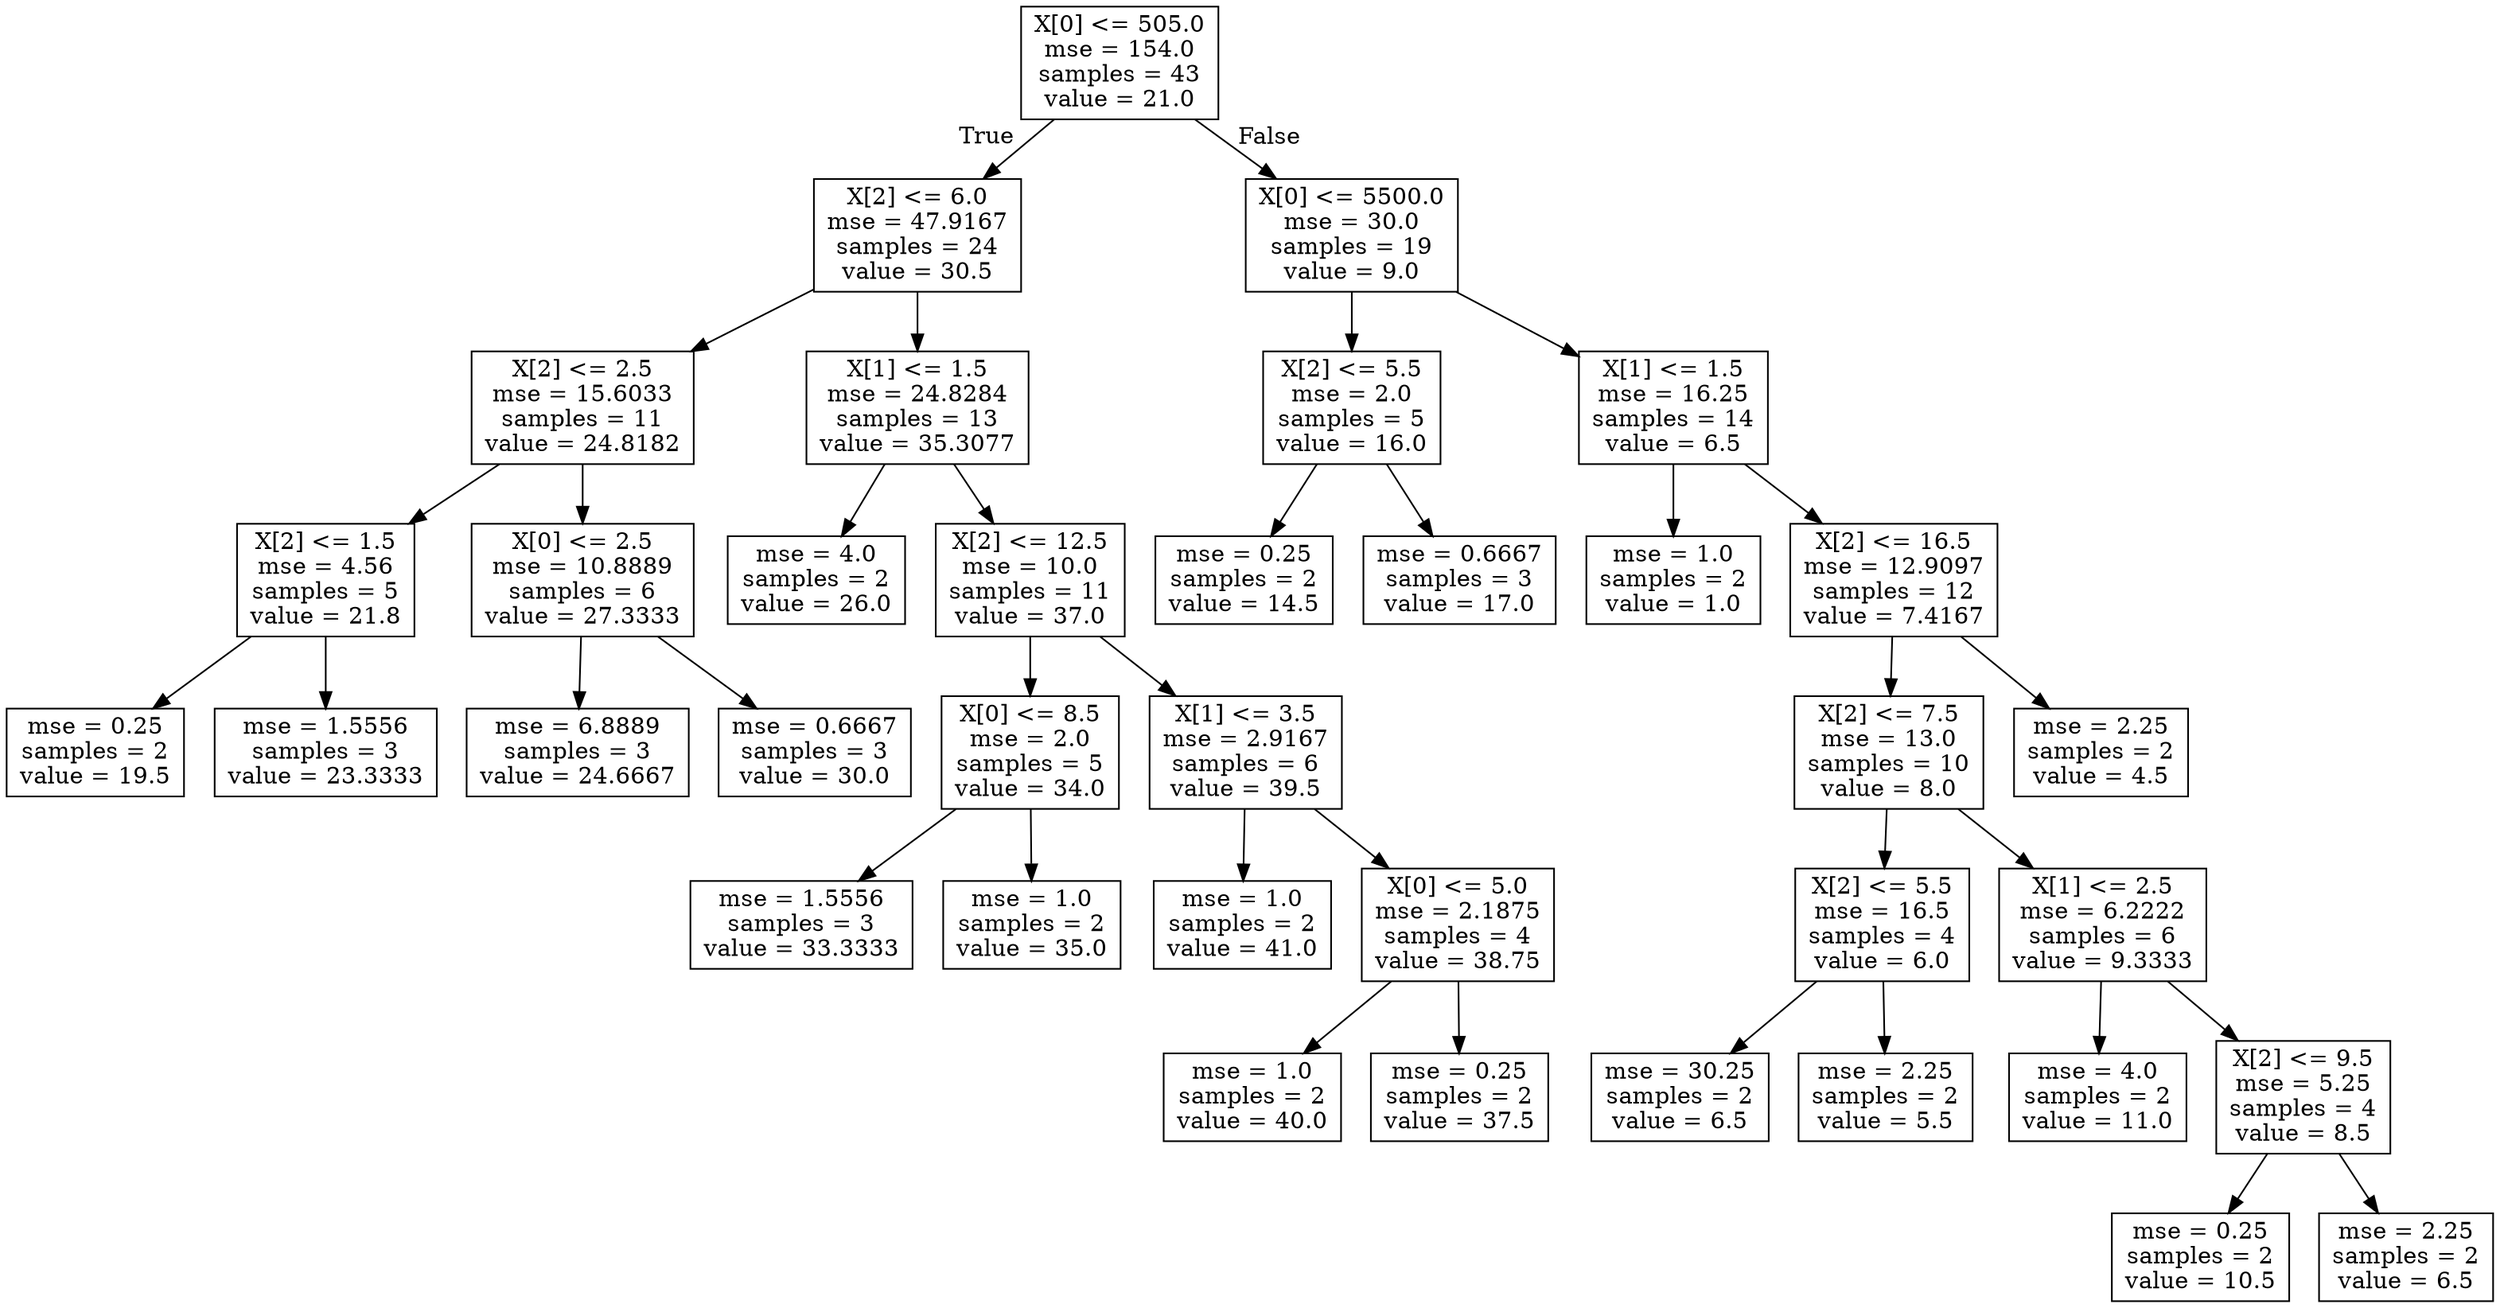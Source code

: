 digraph Tree {
node [shape=box] ;
0 [label="X[0] <= 505.0\nmse = 154.0\nsamples = 43\nvalue = 21.0"] ;
1 [label="X[2] <= 6.0\nmse = 47.9167\nsamples = 24\nvalue = 30.5"] ;
0 -> 1 [labeldistance=2.5, labelangle=45, headlabel="True"] ;
2 [label="X[2] <= 2.5\nmse = 15.6033\nsamples = 11\nvalue = 24.8182"] ;
1 -> 2 ;
3 [label="X[2] <= 1.5\nmse = 4.56\nsamples = 5\nvalue = 21.8"] ;
2 -> 3 ;
4 [label="mse = 0.25\nsamples = 2\nvalue = 19.5"] ;
3 -> 4 ;
5 [label="mse = 1.5556\nsamples = 3\nvalue = 23.3333"] ;
3 -> 5 ;
6 [label="X[0] <= 2.5\nmse = 10.8889\nsamples = 6\nvalue = 27.3333"] ;
2 -> 6 ;
7 [label="mse = 6.8889\nsamples = 3\nvalue = 24.6667"] ;
6 -> 7 ;
8 [label="mse = 0.6667\nsamples = 3\nvalue = 30.0"] ;
6 -> 8 ;
9 [label="X[1] <= 1.5\nmse = 24.8284\nsamples = 13\nvalue = 35.3077"] ;
1 -> 9 ;
10 [label="mse = 4.0\nsamples = 2\nvalue = 26.0"] ;
9 -> 10 ;
11 [label="X[2] <= 12.5\nmse = 10.0\nsamples = 11\nvalue = 37.0"] ;
9 -> 11 ;
12 [label="X[0] <= 8.5\nmse = 2.0\nsamples = 5\nvalue = 34.0"] ;
11 -> 12 ;
13 [label="mse = 1.5556\nsamples = 3\nvalue = 33.3333"] ;
12 -> 13 ;
14 [label="mse = 1.0\nsamples = 2\nvalue = 35.0"] ;
12 -> 14 ;
15 [label="X[1] <= 3.5\nmse = 2.9167\nsamples = 6\nvalue = 39.5"] ;
11 -> 15 ;
16 [label="mse = 1.0\nsamples = 2\nvalue = 41.0"] ;
15 -> 16 ;
17 [label="X[0] <= 5.0\nmse = 2.1875\nsamples = 4\nvalue = 38.75"] ;
15 -> 17 ;
18 [label="mse = 1.0\nsamples = 2\nvalue = 40.0"] ;
17 -> 18 ;
19 [label="mse = 0.25\nsamples = 2\nvalue = 37.5"] ;
17 -> 19 ;
20 [label="X[0] <= 5500.0\nmse = 30.0\nsamples = 19\nvalue = 9.0"] ;
0 -> 20 [labeldistance=2.5, labelangle=-45, headlabel="False"] ;
21 [label="X[2] <= 5.5\nmse = 2.0\nsamples = 5\nvalue = 16.0"] ;
20 -> 21 ;
22 [label="mse = 0.25\nsamples = 2\nvalue = 14.5"] ;
21 -> 22 ;
23 [label="mse = 0.6667\nsamples = 3\nvalue = 17.0"] ;
21 -> 23 ;
24 [label="X[1] <= 1.5\nmse = 16.25\nsamples = 14\nvalue = 6.5"] ;
20 -> 24 ;
25 [label="mse = 1.0\nsamples = 2\nvalue = 1.0"] ;
24 -> 25 ;
26 [label="X[2] <= 16.5\nmse = 12.9097\nsamples = 12\nvalue = 7.4167"] ;
24 -> 26 ;
27 [label="X[2] <= 7.5\nmse = 13.0\nsamples = 10\nvalue = 8.0"] ;
26 -> 27 ;
28 [label="X[2] <= 5.5\nmse = 16.5\nsamples = 4\nvalue = 6.0"] ;
27 -> 28 ;
29 [label="mse = 30.25\nsamples = 2\nvalue = 6.5"] ;
28 -> 29 ;
30 [label="mse = 2.25\nsamples = 2\nvalue = 5.5"] ;
28 -> 30 ;
31 [label="X[1] <= 2.5\nmse = 6.2222\nsamples = 6\nvalue = 9.3333"] ;
27 -> 31 ;
32 [label="mse = 4.0\nsamples = 2\nvalue = 11.0"] ;
31 -> 32 ;
33 [label="X[2] <= 9.5\nmse = 5.25\nsamples = 4\nvalue = 8.5"] ;
31 -> 33 ;
34 [label="mse = 0.25\nsamples = 2\nvalue = 10.5"] ;
33 -> 34 ;
35 [label="mse = 2.25\nsamples = 2\nvalue = 6.5"] ;
33 -> 35 ;
36 [label="mse = 2.25\nsamples = 2\nvalue = 4.5"] ;
26 -> 36 ;
}